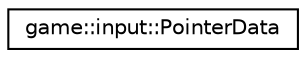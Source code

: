 digraph "Graphical Class Hierarchy"
{
 // LATEX_PDF_SIZE
  edge [fontname="Helvetica",fontsize="10",labelfontname="Helvetica",labelfontsize="10"];
  node [fontname="Helvetica",fontsize="10",shape=record];
  rankdir="LR";
  Node0 [label="game::input::PointerData",height=0.2,width=0.4,color="black", fillcolor="white", style="filled",URL="$structgame_1_1input_1_1PointerData.html",tooltip="bookkeeping class for pointer data in the current frame"];
}
